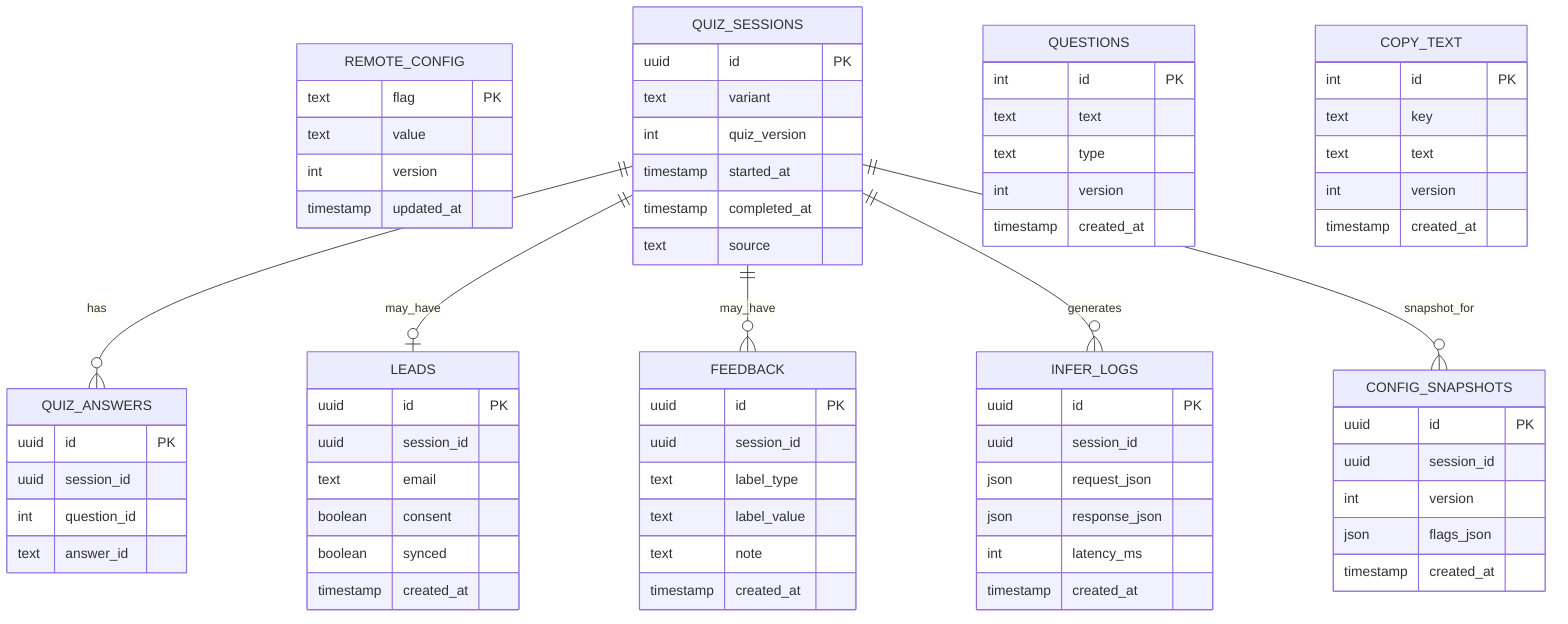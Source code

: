 erDiagram
  REMOTE_CONFIG {
    text flag PK
    text value
    int version
    timestamp updated_at
  }

  QUIZ_SESSIONS {
    uuid id PK
    text variant
    int quiz_version
    timestamp started_at
    timestamp completed_at
    text source
  }

  CONFIG_SNAPSHOTS {
    uuid id PK
    uuid session_id
    int version
    json flags_json
    timestamp created_at
  }

  FEEDBACK {
    uuid id PK
    uuid session_id
    text label_type
    text label_value
    text note
    timestamp created_at
  }

  INFER_LOGS {
    uuid id PK
    uuid session_id
    json request_json
    json response_json
    int latency_ms
    timestamp created_at
  }

  %% Existing tables (keep as-is, ensure versions)
  QUESTIONS {
    int id PK
    text text
    text type
    int version
    timestamp created_at
  }

  COPY_TEXT {
    int id PK
    text key
    text text
    int version
    timestamp created_at
  }

  LEADS {
    uuid id PK
    uuid session_id
    text email
    boolean consent
    boolean synced
    timestamp created_at
  }

  QUIZ_ANSWERS {
    uuid id PK
    uuid session_id
    int question_id
    text answer_id
  }

  QUIZ_SESSIONS ||--o{ QUIZ_ANSWERS : has
  QUIZ_SESSIONS ||--o| LEADS : may_have
  QUIZ_SESSIONS ||--o{ FEEDBACK : may_have
  QUIZ_SESSIONS ||--o{ INFER_LOGS : generates
  QUIZ_SESSIONS ||--o{ CONFIG_SNAPSHOTS : snapshot_for